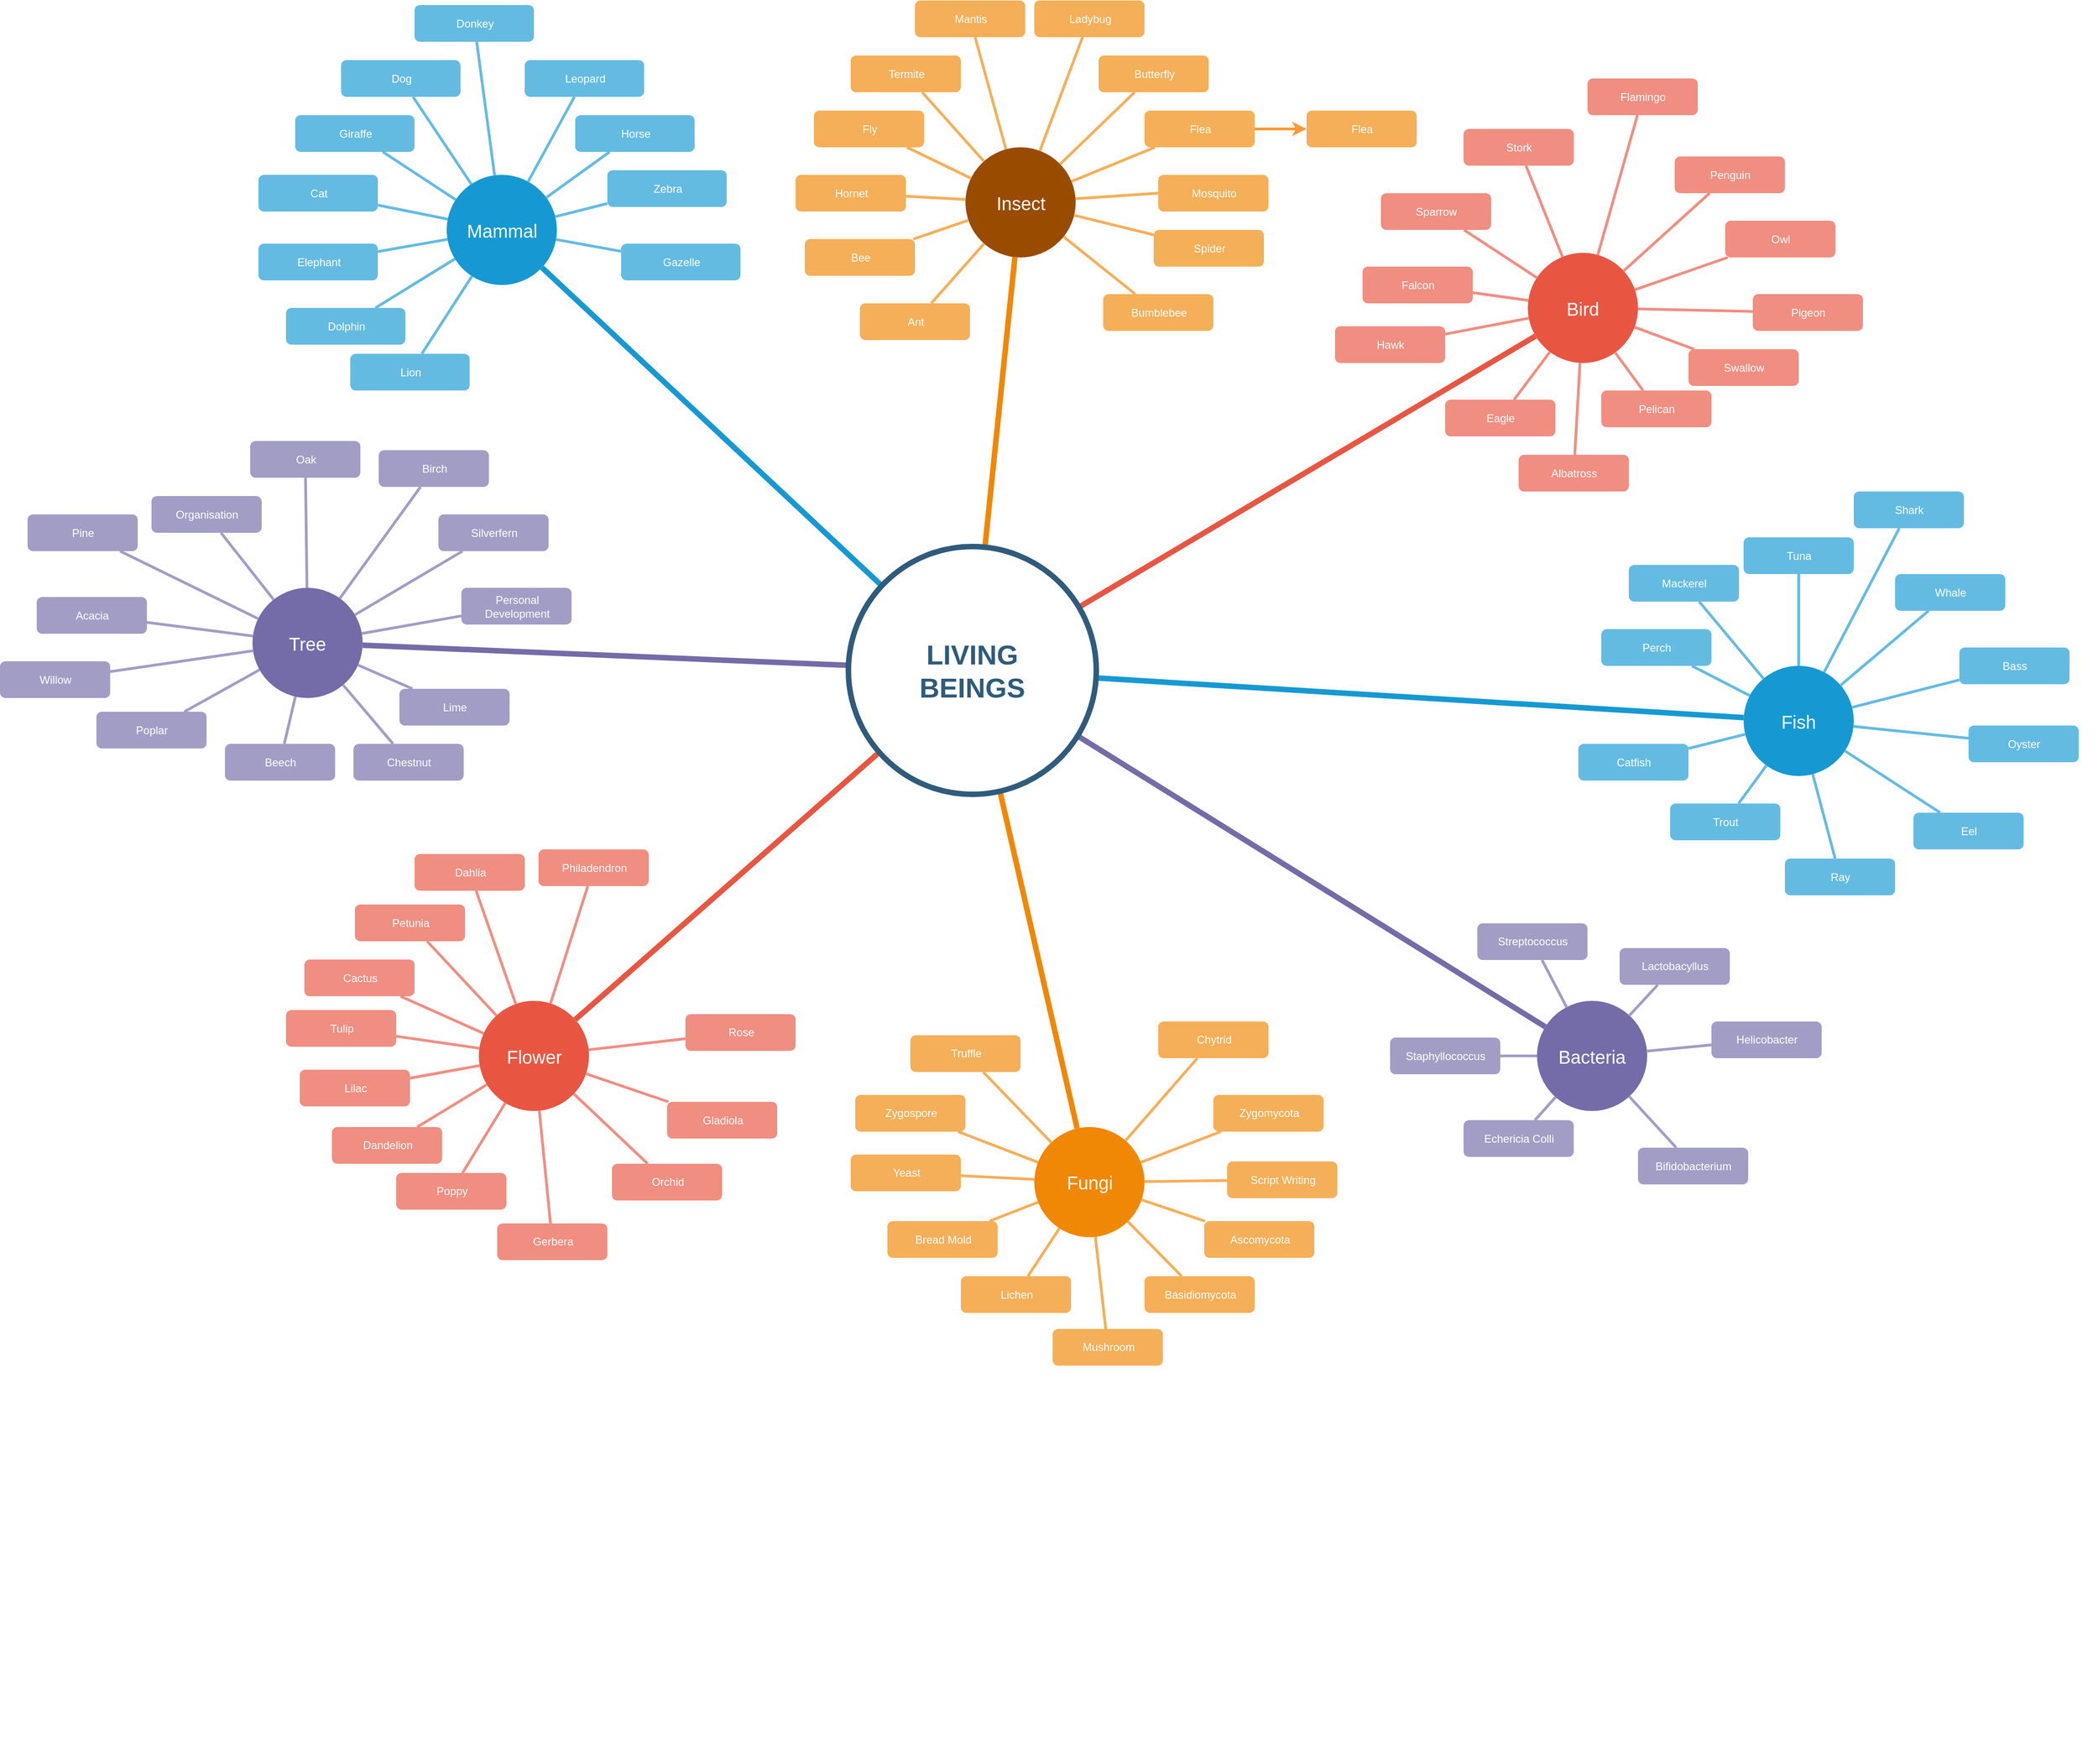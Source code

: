 <mxfile type="github" version="12.4.3" pages="1"><diagram id="6a731a19-8d31-9384-78a2-239565b7b9f0" name="Page-1"><mxGraphModel grid="1" shadow="0" math="0" background="#ffffff" pageHeight="827" pageWidth="1169" pageScale="1" page="1" fold="1" arrows="0" connect="1" tooltips="1" guides="1" gridSize="10" dy="742" dx="1331"><root><mxCell id="0" /><mxCell id="1" parent="0" /><mxCell id="1350" value="Mammal" parent="1" vertex="1" style="ellipse;whiteSpace=wrap;html=1;shadow=0;fontFamily=Helvetica;fontSize=20;fontColor=#FFFFFF;align=center;strokeWidth=3;fillColor=#1699D3;strokeColor=none;"><mxGeometry as="geometry" height="120" width="120" y="271.5" x="523.5" /></mxCell><mxCell id="1351" value="Insect" parent="1" vertex="1" style="ellipse;whiteSpace=wrap;html=1;shadow=0;fontFamily=Helvetica;fontSize=20;align=center;strokeWidth=3;fillColor=#994C00;strokeColor=none;fontColor=#ffffff;noLabel=0;perimeter=ellipsePerimeter;"><mxGeometry as="geometry" height="120" width="120" y="241.5" x="1088.5" /></mxCell><mxCell id="1352" value="Bird" parent="1" vertex="1" style="ellipse;whiteSpace=wrap;html=1;shadow=0;fontFamily=Helvetica;fontSize=20;fontColor=#FFFFFF;align=center;strokeWidth=3;fillColor=#E85642;strokeColor=none;"><mxGeometry as="geometry" height="120" width="120" y="356.5" x="1701" /></mxCell><mxCell id="1353" value="Fish" parent="1" vertex="1" style="ellipse;whiteSpace=wrap;html=1;shadow=0;fontFamily=Helvetica;fontSize=20;fontColor=#FFFFFF;align=center;strokeWidth=3;fillColor=#1699D3;strokeColor=none;"><mxGeometry as="geometry" height="120" width="120" y="806.5" x="1936" /></mxCell><mxCell id="1354" value="Bacteria" parent="1" vertex="1" style="ellipse;whiteSpace=wrap;html=1;shadow=0;fontFamily=Helvetica;fontSize=20;fontColor=#FFFFFF;align=center;strokeWidth=3;fillColor=#736ca8;strokeColor=none;"><mxGeometry as="geometry" height="120" width="120" y="1171.5" x="1711" /></mxCell><mxCell id="1355" value="Fungi" parent="1" vertex="1" style="ellipse;whiteSpace=wrap;html=1;shadow=0;fontFamily=Helvetica;fontSize=20;fontColor=#FFFFFF;align=center;strokeWidth=3;fillColor=#F08705;strokeColor=none;"><mxGeometry as="geometry" height="120" width="120" y="1309" x="1163.5" /></mxCell><mxCell id="1356" value="Flower" parent="1" vertex="1" style="ellipse;whiteSpace=wrap;html=1;shadow=0;fontFamily=Helvetica;fontSize=20;fontColor=#FFFFFF;align=center;strokeWidth=3;fillColor=#E85642;strokeColor=none;"><mxGeometry as="geometry" height="120" width="120" y="1171.5" x="558.5" /></mxCell><mxCell id="1357" value="Ant" parent="1" vertex="1" style="rounded=1;fillColor=#f5af58;strokeColor=none;strokeWidth=3;shadow=0;html=1;fontColor=#FFFFFF;"><mxGeometry as="geometry" height="40" width="120" y="411.5" x="973.5" /></mxCell><mxCell id="1358" value="Dolphin" parent="1" vertex="1" style="rounded=1;fillColor=#64BBE2;strokeColor=none;strokeWidth=3;shadow=0;html=1;fontColor=#FFFFFF;"><mxGeometry as="geometry" height="40" width="130" y="416.5" x="348.5" /></mxCell><mxCell id="1359" parent="1" style="endArrow=none;strokeWidth=6;strokeColor=#1699D3;html=1;" target="1350" source="1515" edge="1"><mxGeometry as="geometry" relative="1" /></mxCell><mxCell id="1360" parent="1" style="endArrow=none;strokeWidth=6;strokeColor=#f08705;html=1;" target="1351" source="1515" edge="1"><mxGeometry as="geometry" relative="1" /></mxCell><mxCell id="1361" parent="1" style="endArrow=none;strokeWidth=6;strokeColor=#E85642;html=1;" target="1352" source="1515" edge="1"><mxGeometry as="geometry" relative="1" /></mxCell><mxCell id="1362" parent="1" style="endArrow=none;strokeWidth=6;strokeColor=#1699D3;html=1;" target="1353" source="1515" edge="1"><mxGeometry as="geometry" relative="1" /></mxCell><mxCell id="1363" parent="1" style="endArrow=none;strokeWidth=6;strokeColor=#736CA8;html=1;" target="1516" source="1515" edge="1"><mxGeometry as="geometry" relative="1" /></mxCell><mxCell id="1364" parent="1" style="endArrow=none;strokeWidth=6;strokeColor=#736ca8;html=1;" target="1354" source="1515" edge="1"><mxGeometry as="geometry" relative="1" /></mxCell><mxCell id="1365" value="" parent="1" style="edgeStyle=none;endArrow=none;strokeWidth=6;strokeColor=#F08705;html=1;" target="1355" source="1515" edge="1"><mxGeometry as="geometry" height="100" width="100" y="226.5" x="181"><mxPoint as="sourcePoint" y="326.5" x="181" /><mxPoint as="targetPoint" y="226.5" x="281" /></mxGeometry></mxCell><mxCell id="1366" value="" parent="1" style="edgeStyle=none;endArrow=none;strokeWidth=6;strokeColor=#E85642;html=1;" target="1356" source="1515" edge="1"><mxGeometry as="geometry" height="100" width="100" y="226.5" x="181"><mxPoint as="sourcePoint" y="326.5" x="181" /><mxPoint as="targetPoint" y="226.5" x="281" /></mxGeometry></mxCell><mxCell id="1367" value="Lion" parent="1" vertex="1" style="rounded=1;fillColor=#64BBE2;strokeColor=none;strokeWidth=3;shadow=0;html=1;fontColor=#FFFFFF;"><mxGeometry as="geometry" height="40" width="130" y="466.5" x="418.5" /></mxCell><mxCell id="1368" value="Elephant" parent="1" vertex="1" style="rounded=1;fillColor=#64BBE2;strokeColor=none;strokeWidth=3;shadow=0;html=1;fontColor=#FFFFFF;"><mxGeometry as="geometry" height="40" width="130" y="346.5" x="318.5" /></mxCell><mxCell id="1369" value="Cat" parent="1" vertex="1" style="rounded=1;fillColor=#64BBE2;strokeColor=none;strokeWidth=3;shadow=0;html=1;fontColor=#FFFFFF;"><mxGeometry as="geometry" height="40" width="130" y="271.5" x="318.5" /></mxCell><mxCell id="1370" value="Giraffe" parent="1" vertex="1" style="rounded=1;fillColor=#64BBE2;strokeColor=none;strokeWidth=3;shadow=0;html=1;fontColor=#FFFFFF;"><mxGeometry as="geometry" height="40" width="130" y="206.5" x="358.5" /></mxCell><mxCell id="1371" value="Dog" parent="1" vertex="1" style="rounded=1;fillColor=#64BBE2;strokeColor=none;strokeWidth=3;shadow=0;html=1;fontColor=#FFFFFF;"><mxGeometry as="geometry" height="40" width="130" y="146.5" x="408.5" /></mxCell><mxCell id="1372" value="Donkey" parent="1" vertex="1" style="rounded=1;fillColor=#64BBE2;strokeColor=none;strokeWidth=3;shadow=0;html=1;fontColor=#FFFFFF;"><mxGeometry as="geometry" height="40" width="130" y="86.5" x="488.5" /></mxCell><mxCell id="1373" value="Leopard" parent="1" vertex="1" style="rounded=1;fillColor=#64BBE2;strokeColor=none;strokeWidth=3;shadow=0;html=1;fontColor=#FFFFFF;"><mxGeometry as="geometry" height="40" width="130" y="146.5" x="608.5" /></mxCell><mxCell id="1374" value="Horse" parent="1" vertex="1" style="rounded=1;fillColor=#64BBE2;strokeColor=none;strokeWidth=3;shadow=0;html=1;fontColor=#FFFFFF;"><mxGeometry as="geometry" height="40" width="130" y="206.5" x="663.5" /></mxCell><mxCell id="1375" value="Zebra" parent="1" vertex="1" style="rounded=1;fillColor=#64BBE2;strokeColor=none;strokeWidth=3;shadow=0;html=1;fontColor=#FFFFFF;"><mxGeometry as="geometry" height="40" width="130" y="266.5" x="698.5" /></mxCell><mxCell id="1376" value="Gazelle" parent="1" vertex="1" style="rounded=1;fillColor=#64BBE2;strokeColor=none;strokeWidth=3;shadow=0;html=1;fontColor=#FFFFFF;"><mxGeometry as="geometry" height="40" width="130" y="346.5" x="713.5" /></mxCell><mxCell id="1377" value="" parent="1" style="edgeStyle=none;endArrow=none;strokeWidth=3;strokeColor=#64BBE2;html=1;" target="1376" source="1350" edge="1"><mxGeometry as="geometry" height="100" width="100" y="56.5" x="-221.5"><mxPoint as="sourcePoint" y="156.5" x="-221.5" /><mxPoint as="targetPoint" y="56.5" x="-121.5" /></mxGeometry></mxCell><mxCell id="1378" value="" parent="1" style="edgeStyle=none;endArrow=none;strokeWidth=3;strokeColor=#64BBE2;html=1;" target="1367" source="1350" edge="1"><mxGeometry as="geometry" height="100" width="100" y="56.5" x="-221.5"><mxPoint as="sourcePoint" y="156.5" x="-221.5" /><mxPoint as="targetPoint" y="56.5" x="-121.5" /></mxGeometry></mxCell><mxCell id="1379" value="" parent="1" style="edgeStyle=none;endArrow=none;strokeWidth=3;strokeColor=#64BBE2;html=1;" target="1358" source="1350" edge="1"><mxGeometry as="geometry" height="100" width="100" y="56.5" x="-221.5"><mxPoint as="sourcePoint" y="156.5" x="-221.5" /><mxPoint as="targetPoint" y="56.5" x="-121.5" /></mxGeometry></mxCell><mxCell id="1380" value="" parent="1" style="edgeStyle=none;endArrow=none;strokeWidth=3;strokeColor=#64BBE2;html=1;" target="1368" source="1350" edge="1"><mxGeometry as="geometry" height="100" width="100" y="56.5" x="-221.5"><mxPoint as="sourcePoint" y="156.5" x="-221.5" /><mxPoint as="targetPoint" y="56.5" x="-121.5" /></mxGeometry></mxCell><mxCell id="1381" value="" parent="1" style="edgeStyle=none;endArrow=none;strokeWidth=3;strokeColor=#64BBE2;html=1;" target="1369" source="1350" edge="1"><mxGeometry as="geometry" height="100" width="100" y="56.5" x="-221.5"><mxPoint as="sourcePoint" y="156.5" x="-221.5" /><mxPoint as="targetPoint" y="56.5" x="-121.5" /></mxGeometry></mxCell><mxCell id="1382" value="" parent="1" style="edgeStyle=none;endArrow=none;strokeWidth=3;strokeColor=#64BBE2;html=1;" target="1370" source="1350" edge="1"><mxGeometry as="geometry" height="100" width="100" y="56.5" x="-221.5"><mxPoint as="sourcePoint" y="156.5" x="-221.5" /><mxPoint as="targetPoint" y="56.5" x="-121.5" /></mxGeometry></mxCell><mxCell id="1383" value="" parent="1" style="edgeStyle=none;endArrow=none;strokeWidth=3;strokeColor=#64BBE2;html=1;" target="1371" source="1350" edge="1"><mxGeometry as="geometry" height="100" width="100" y="56.5" x="-221.5"><mxPoint as="sourcePoint" y="156.5" x="-221.5" /><mxPoint as="targetPoint" y="56.5" x="-121.5" /></mxGeometry></mxCell><mxCell id="1384" value="" parent="1" style="edgeStyle=none;endArrow=none;strokeWidth=3;strokeColor=#64BBE2;html=1;" target="1372" source="1350" edge="1"><mxGeometry as="geometry" height="100" width="100" y="56.5" x="-221.5"><mxPoint as="sourcePoint" y="156.5" x="-221.5" /><mxPoint as="targetPoint" y="56.5" x="-121.5" /></mxGeometry></mxCell><mxCell id="1385" value="" parent="1" style="edgeStyle=none;endArrow=none;strokeWidth=3;strokeColor=#64BBE2;html=1;" target="1373" source="1350" edge="1"><mxGeometry as="geometry" height="100" width="100" y="56.5" x="-221.5"><mxPoint as="sourcePoint" y="156.5" x="-221.5" /><mxPoint as="targetPoint" y="56.5" x="-121.5" /></mxGeometry></mxCell><mxCell id="1386" value="" parent="1" style="edgeStyle=none;endArrow=none;strokeWidth=3;strokeColor=#64BBE2;html=1;" target="1374" source="1350" edge="1"><mxGeometry as="geometry" height="100" width="100" y="56.5" x="-221.5"><mxPoint as="sourcePoint" y="156.5" x="-221.5" /><mxPoint as="targetPoint" y="56.5" x="-121.5" /></mxGeometry></mxCell><mxCell id="1387" value="" parent="1" style="edgeStyle=none;endArrow=none;strokeWidth=3;strokeColor=#64BBE2;html=1;" target="1375" source="1350" edge="1"><mxGeometry as="geometry" height="100" width="100" y="56.5" x="-221.5"><mxPoint as="sourcePoint" y="156.5" x="-221.5" /><mxPoint as="targetPoint" y="56.5" x="-121.5" /></mxGeometry></mxCell><mxCell id="1388" value="Bee" parent="1" vertex="1" style="rounded=1;fillColor=#f5af58;strokeColor=none;strokeWidth=3;shadow=0;html=1;fontColor=#FFFFFF;"><mxGeometry as="geometry" height="40" width="120" y="341.5" x="913.5" /></mxCell><mxCell id="1389" value="Hornet" parent="1" vertex="1" style="rounded=1;fillColor=#f5af58;strokeColor=none;strokeWidth=3;shadow=0;html=1;fontColor=#FFFFFF;"><mxGeometry as="geometry" height="40" width="120" y="271.5" x="903.5" /></mxCell><mxCell id="1390" value="Fly" parent="1" vertex="1" style="rounded=1;fillColor=#f5af58;strokeColor=none;strokeWidth=3;shadow=0;html=1;fontColor=#FFFFFF;"><mxGeometry as="geometry" height="40" width="120" y="201.5" x="923.5" /></mxCell><mxCell id="1391" value="Termite" parent="1" vertex="1" style="rounded=1;fillColor=#f5af58;strokeColor=none;strokeWidth=3;shadow=0;html=1;fontColor=#FFFFFF;"><mxGeometry as="geometry" height="40" width="120" y="141.5" x="963.5" /></mxCell><mxCell id="1392" value="Mantis" parent="1" vertex="1" style="rounded=1;fillColor=#f5af58;strokeColor=none;strokeWidth=3;shadow=0;html=1;fontColor=#FFFFFF;"><mxGeometry as="geometry" height="40" width="120" y="81.5" x="1033.5" /></mxCell><mxCell id="1393" value="Ladybug" parent="1" vertex="1" style="rounded=1;fillColor=#f5af58;strokeColor=none;strokeWidth=3;shadow=0;html=1;fontColor=#FFFFFF;"><mxGeometry as="geometry" height="40" width="120" y="81.5" x="1163.5" /></mxCell><mxCell id="1394" value="Butterfly" parent="1" vertex="1" style="rounded=1;fillColor=#f5af58;strokeColor=none;strokeWidth=3;shadow=0;html=1;fontColor=#FFFFFF;"><mxGeometry as="geometry" height="40" width="120" y="141.5" x="1233.5" /></mxCell><mxCell id="pGftMOnnbZncrCRCDKUN-1543" value="" parent="1" style="edgeStyle=orthogonalEdgeStyle;rounded=1;orthogonalLoop=1;jettySize=auto;html=1;strokeColor=#FF9933;strokeWidth=3;" target="pGftMOnnbZncrCRCDKUN-1542" source="1395" edge="1"><mxGeometry as="geometry" relative="1" /></mxCell><mxCell id="1395" value="Flea" parent="1" vertex="1" style="rounded=1;fillColor=#f5af58;strokeColor=none;strokeWidth=3;shadow=0;html=1;fontColor=#FFFFFF;"><mxGeometry as="geometry" height="40" width="120" y="201.5" x="1283.5" /></mxCell><mxCell id="pGftMOnnbZncrCRCDKUN-1542" value="Flea" parent="1" vertex="1" style="rounded=1;fillColor=#f5af58;strokeColor=none;strokeWidth=3;shadow=0;html=1;fontColor=#FFFFFF;"><mxGeometry as="geometry" height="40" width="120" y="201.5" x="1460" /></mxCell><mxCell id="1396" value="Mosquito" parent="1" vertex="1" style="rounded=1;fillColor=#f5af58;strokeColor=none;strokeWidth=3;shadow=0;html=1;fontColor=#FFFFFF;"><mxGeometry as="geometry" height="40" width="120" y="271.5" x="1298.5" /></mxCell><mxCell id="1397" value="Spider" parent="1" vertex="1" style="rounded=1;fillColor=#f5af58;strokeColor=none;strokeWidth=3;shadow=0;html=1;fontColor=#FFFFFF;"><mxGeometry as="geometry" height="40" width="120" y="331.5" x="1293.5" /></mxCell><mxCell id="1398" value="Bumblebee" parent="1" vertex="1" style="rounded=1;fillColor=#f5af58;strokeColor=none;strokeWidth=3;shadow=0;html=1;fontColor=#FFFFFF;"><mxGeometry as="geometry" height="40" width="120" y="401.5" x="1238.5" /></mxCell><mxCell id="1399" value="" parent="1" style="edgeStyle=none;endArrow=none;strokeWidth=3;strokeColor=#F5AF58;html=1;" target="1357" source="1351" edge="1"><mxGeometry as="geometry" height="100" width="100" y="21.5" x="3.5"><mxPoint as="sourcePoint" y="121.5" x="3.5" /><mxPoint as="targetPoint" y="21.5" x="103.5" /></mxGeometry></mxCell><mxCell id="1400" value="" parent="1" style="edgeStyle=none;endArrow=none;strokeWidth=3;strokeColor=#F5AF58;html=1;" target="1388" source="1351" edge="1"><mxGeometry as="geometry" height="100" width="100" y="21.5" x="3.5"><mxPoint as="sourcePoint" y="121.5" x="3.5" /><mxPoint as="targetPoint" y="21.5" x="103.5" /></mxGeometry></mxCell><mxCell id="1401" value="" parent="1" style="edgeStyle=none;endArrow=none;strokeWidth=3;strokeColor=#F5AF58;html=1;" target="1389" source="1351" edge="1"><mxGeometry as="geometry" height="100" width="100" y="21.5" x="3.5"><mxPoint as="sourcePoint" y="121.5" x="3.5" /><mxPoint as="targetPoint" y="21.5" x="103.5" /></mxGeometry></mxCell><mxCell id="1402" value="" parent="1" style="edgeStyle=none;endArrow=none;strokeWidth=3;strokeColor=#F5AF58;html=1;" target="1390" source="1351" edge="1"><mxGeometry as="geometry" height="100" width="100" y="21.5" x="3.5"><mxPoint as="sourcePoint" y="121.5" x="3.5" /><mxPoint as="targetPoint" y="21.5" x="103.5" /></mxGeometry></mxCell><mxCell id="1403" value="" parent="1" style="edgeStyle=none;endArrow=none;strokeWidth=3;strokeColor=#F5AF58;html=1;" target="1391" source="1351" edge="1"><mxGeometry as="geometry" height="100" width="100" y="21.5" x="3.5"><mxPoint as="sourcePoint" y="121.5" x="3.5" /><mxPoint as="targetPoint" y="21.5" x="103.5" /></mxGeometry></mxCell><mxCell id="1404" value="" parent="1" style="edgeStyle=none;endArrow=none;strokeWidth=3;strokeColor=#F5AF58;html=1;" target="1392" source="1351" edge="1"><mxGeometry as="geometry" height="100" width="100" y="21.5" x="3.5"><mxPoint as="sourcePoint" y="121.5" x="3.5" /><mxPoint as="targetPoint" y="21.5" x="103.5" /></mxGeometry></mxCell><mxCell id="1405" value="" parent="1" style="edgeStyle=none;endArrow=none;strokeWidth=3;strokeColor=#F5AF58;html=1;" target="1393" source="1351" edge="1"><mxGeometry as="geometry" height="100" width="100" y="21.5" x="3.5"><mxPoint as="sourcePoint" y="121.5" x="3.5" /><mxPoint as="targetPoint" y="21.5" x="103.5" /></mxGeometry></mxCell><mxCell id="1406" value="" parent="1" style="edgeStyle=none;endArrow=none;strokeWidth=3;strokeColor=#F5AF58;html=1;" target="1394" source="1351" edge="1"><mxGeometry as="geometry" height="100" width="100" y="21.5" x="3.5"><mxPoint as="sourcePoint" y="121.5" x="3.5" /><mxPoint as="targetPoint" y="21.5" x="103.5" /></mxGeometry></mxCell><mxCell id="1407" value="" parent="1" style="edgeStyle=none;endArrow=none;strokeWidth=3;strokeColor=#F5AF58;html=1;" target="1395" source="1351" edge="1"><mxGeometry as="geometry" height="100" width="100" y="21.5" x="3.5"><mxPoint as="sourcePoint" y="121.5" x="3.5" /><mxPoint as="targetPoint" y="21.5" x="103.5" /></mxGeometry></mxCell><mxCell id="1408" value="" parent="1" style="edgeStyle=none;endArrow=none;strokeWidth=3;strokeColor=#F5AF58;html=1;entryX=0;entryY=0.5;entryDx=0;entryDy=0;" target="1396" source="1351" edge="1"><mxGeometry as="geometry" height="100" width="100" y="21.5" x="3.5"><mxPoint as="sourcePoint" y="121.5" x="3.5" /><mxPoint as="targetPoint" y="500" x="1220" /></mxGeometry></mxCell><mxCell id="1409" value="" parent="1" style="edgeStyle=none;endArrow=none;strokeWidth=3;strokeColor=#F5AF58;html=1;" target="1397" source="1351" edge="1"><mxGeometry as="geometry" height="100" width="100" y="21.5" x="3.5"><mxPoint as="sourcePoint" y="121.5" x="3.5" /><mxPoint as="targetPoint" y="21.5" x="103.5" /></mxGeometry></mxCell><mxCell id="1410" value="" parent="1" style="edgeStyle=none;endArrow=none;strokeWidth=3;strokeColor=#F5AF58;html=1;" target="1398" source="1351" edge="1"><mxGeometry as="geometry" height="100" width="100" y="21.5" x="3.5"><mxPoint as="sourcePoint" y="121.5" x="3.5" /><mxPoint as="targetPoint" y="21.5" x="103.5" /></mxGeometry></mxCell><mxCell id="1411" value="Eagle" parent="1" vertex="1" style="rounded=1;fillColor=#f08e81;strokeColor=none;strokeWidth=3;shadow=0;html=1;fontColor=#FFFFFF;"><mxGeometry as="geometry" height="40" width="120" y="516.5" x="1611" /></mxCell><mxCell id="1412" value="Pigeon" parent="1" vertex="1" style="rounded=1;fillColor=#f08e81;strokeColor=none;strokeWidth=3;shadow=0;html=1;fontColor=#FFFFFF;"><mxGeometry as="geometry" height="40" width="120" y="401.5" x="1946" /></mxCell><mxCell id="1413" value="Hawk" parent="1" vertex="1" style="rounded=1;fillColor=#f08e81;strokeColor=none;strokeWidth=3;shadow=0;html=1;fontColor=#FFFFFF;"><mxGeometry as="geometry" height="40" width="120" y="436.5" x="1491" /></mxCell><mxCell id="1414" value="Falcon" parent="1" vertex="1" style="rounded=1;fillColor=#f08e81;strokeColor=none;strokeWidth=3;shadow=0;html=1;fontColor=#FFFFFF;"><mxGeometry as="geometry" height="40" width="120" y="371.5" x="1521" /></mxCell><mxCell id="1415" value="Sparrow" parent="1" vertex="1" style="rounded=1;fillColor=#f08e81;strokeColor=none;strokeWidth=3;shadow=0;html=1;fontColor=#FFFFFF;"><mxGeometry as="geometry" height="40" width="120" y="291.5" x="1541" /></mxCell><mxCell id="1416" value="Stork" parent="1" vertex="1" style="rounded=1;fillColor=#f08e81;strokeColor=none;strokeWidth=3;shadow=0;html=1;fontColor=#FFFFFF;"><mxGeometry as="geometry" height="40" width="120" y="221.5" x="1631" /></mxCell><mxCell id="1417" value="Flamingo" parent="1" vertex="1" style="rounded=1;fillColor=#f08e81;strokeColor=none;strokeWidth=3;shadow=0;html=1;fontColor=#FFFFFF;"><mxGeometry as="geometry" height="40" width="120" y="166.5" x="1766" /></mxCell><mxCell id="1418" value="Penguin" parent="1" vertex="1" style="rounded=1;fillColor=#f08e81;strokeColor=none;strokeWidth=3;shadow=0;html=1;fontColor=#FFFFFF;"><mxGeometry as="geometry" height="40" width="120" y="251.5" x="1861" /></mxCell><mxCell id="1419" value="Owl" parent="1" vertex="1" style="rounded=1;fillColor=#f08e81;strokeColor=none;strokeWidth=3;shadow=0;html=1;fontColor=#FFFFFF;"><mxGeometry as="geometry" height="40" width="120" y="321.5" x="1916" /></mxCell><mxCell id="1420" value="Albatross" parent="1" vertex="1" style="rounded=1;fillColor=#f08e81;strokeColor=none;strokeWidth=3;shadow=0;html=1;fontColor=#FFFFFF;"><mxGeometry as="geometry" height="40" width="120" y="576.5" x="1691" /></mxCell><mxCell id="1421" value="Pelican" parent="1" vertex="1" style="rounded=1;fillColor=#f08e81;strokeColor=none;strokeWidth=3;shadow=0;html=1;fontColor=#FFFFFF;"><mxGeometry as="geometry" height="40" width="120" y="506.5" x="1781" /></mxCell><mxCell id="1422" value="Swallow" parent="1" vertex="1" style="rounded=1;fillColor=#f08e81;strokeColor=none;strokeWidth=3;shadow=0;html=1;fontColor=#FFFFFF;"><mxGeometry as="geometry" height="40" width="120" y="461.5" x="1876" /></mxCell><mxCell id="1423" value="" parent="1" style="edgeStyle=none;endArrow=none;strokeWidth=3;strokeColor=#F08E81;html=1;" target="1411" source="1352" edge="1"><mxGeometry as="geometry" height="100" width="100" y="106.5" x="31"><mxPoint as="sourcePoint" y="206.5" x="31" /><mxPoint as="targetPoint" y="106.5" x="131" /></mxGeometry></mxCell><mxCell id="1424" value="" parent="1" style="edgeStyle=none;endArrow=none;strokeWidth=3;strokeColor=#F08E81;html=1;" target="1413" source="1352" edge="1"><mxGeometry as="geometry" height="100" width="100" y="106.5" x="31"><mxPoint as="sourcePoint" y="206.5" x="31" /><mxPoint as="targetPoint" y="106.5" x="131" /></mxGeometry></mxCell><mxCell id="1425" value="" parent="1" style="edgeStyle=none;endArrow=none;strokeWidth=3;strokeColor=#F08E81;html=1;" target="1414" source="1352" edge="1"><mxGeometry as="geometry" height="100" width="100" y="106.5" x="31"><mxPoint as="sourcePoint" y="206.5" x="31" /><mxPoint as="targetPoint" y="106.5" x="131" /></mxGeometry></mxCell><mxCell id="1426" value="" parent="1" style="edgeStyle=none;endArrow=none;strokeWidth=3;strokeColor=#F08E81;html=1;" target="1415" source="1352" edge="1"><mxGeometry as="geometry" height="100" width="100" y="106.5" x="31"><mxPoint as="sourcePoint" y="206.5" x="31" /><mxPoint as="targetPoint" y="106.5" x="131" /></mxGeometry></mxCell><mxCell id="1427" value="" parent="1" style="edgeStyle=none;endArrow=none;strokeWidth=3;strokeColor=#F08E81;html=1;" target="1416" source="1352" edge="1"><mxGeometry as="geometry" height="100" width="100" y="106.5" x="31"><mxPoint as="sourcePoint" y="206.5" x="31" /><mxPoint as="targetPoint" y="106.5" x="131" /></mxGeometry></mxCell><mxCell id="1428" value="" parent="1" style="edgeStyle=none;endArrow=none;strokeWidth=3;strokeColor=#F08E81;html=1;" target="1417" source="1352" edge="1"><mxGeometry as="geometry" height="100" width="100" y="106.5" x="31"><mxPoint as="sourcePoint" y="206.5" x="31" /><mxPoint as="targetPoint" y="106.5" x="131" /></mxGeometry></mxCell><mxCell id="1429" value="" parent="1" style="edgeStyle=none;endArrow=none;strokeWidth=3;strokeColor=#F08E81;html=1;" target="1418" source="1352" edge="1"><mxGeometry as="geometry" height="100" width="100" y="106.5" x="31"><mxPoint as="sourcePoint" y="206.5" x="31" /><mxPoint as="targetPoint" y="106.5" x="131" /></mxGeometry></mxCell><mxCell id="1430" value="" parent="1" style="edgeStyle=none;endArrow=none;strokeWidth=3;strokeColor=#F08E81;html=1;" target="1419" source="1352" edge="1"><mxGeometry as="geometry" height="100" width="100" y="106.5" x="31"><mxPoint as="sourcePoint" y="206.5" x="31" /><mxPoint as="targetPoint" y="106.5" x="131" /></mxGeometry></mxCell><mxCell id="1431" value="" parent="1" style="edgeStyle=none;endArrow=none;strokeWidth=3;strokeColor=#F08E81;html=1;" target="1412" source="1352" edge="1"><mxGeometry as="geometry" height="100" width="100" y="106.5" x="31"><mxPoint as="sourcePoint" y="206.5" x="31" /><mxPoint as="targetPoint" y="106.5" x="131" /></mxGeometry></mxCell><mxCell id="1432" value="" parent="1" style="edgeStyle=none;endArrow=none;strokeWidth=3;strokeColor=#F08E81;html=1;" target="1422" source="1352" edge="1"><mxGeometry as="geometry" height="100" width="100" y="106.5" x="31"><mxPoint as="sourcePoint" y="206.5" x="31" /><mxPoint as="targetPoint" y="106.5" x="131" /></mxGeometry></mxCell><mxCell id="1433" value="" parent="1" style="edgeStyle=none;endArrow=none;strokeWidth=3;strokeColor=#F08E81;html=1;" target="1421" source="1352" edge="1"><mxGeometry as="geometry" height="100" width="100" y="106.5" x="31"><mxPoint as="sourcePoint" y="206.5" x="31" /><mxPoint as="targetPoint" y="106.5" x="131" /></mxGeometry></mxCell><mxCell id="1434" value="" parent="1" style="edgeStyle=none;endArrow=none;strokeWidth=3;strokeColor=#F08E81;html=1;" target="1420" source="1352" edge="1"><mxGeometry as="geometry" height="100" width="100" y="106.5" x="31"><mxPoint as="sourcePoint" y="206.5" x="31" /><mxPoint as="targetPoint" y="106.5" x="131" /></mxGeometry></mxCell><mxCell id="1435" value="Perch" parent="1" vertex="1" style="rounded=1;fillColor=#64BBE2;strokeColor=none;strokeWidth=3;shadow=0;html=1;fontColor=#FFFFFF;"><mxGeometry as="geometry" height="40" width="120" y="766.5" x="1781" /></mxCell><mxCell id="1436" value="Mackerel" parent="1" vertex="1" style="rounded=1;fillColor=#64BBE2;strokeColor=none;strokeWidth=3;shadow=0;html=1;fontColor=#FFFFFF;"><mxGeometry as="geometry" height="40" width="120" y="696.5" x="1811" /></mxCell><mxCell id="1437" value="Tuna" parent="1" vertex="1" style="rounded=1;fillColor=#64BBE2;strokeColor=none;strokeWidth=3;shadow=0;html=1;fontColor=#FFFFFF;"><mxGeometry as="geometry" height="40" width="120" y="666.5" x="1936" /></mxCell><mxCell id="1438" value="Shark" parent="1" vertex="1" style="rounded=1;fillColor=#64BBE2;strokeColor=none;strokeWidth=3;shadow=0;html=1;fontColor=#FFFFFF;"><mxGeometry as="geometry" height="40" width="120" y="616.5" x="2056" /></mxCell><mxCell id="1439" value="Whale" parent="1" vertex="1" style="rounded=1;fillColor=#64BBE2;strokeColor=none;strokeWidth=3;shadow=0;html=1;fontColor=#FFFFFF;"><mxGeometry as="geometry" height="40" width="120" y="706.5" x="2101" /></mxCell><mxCell id="1440" value="Bass" parent="1" vertex="1" style="rounded=1;fillColor=#64BBE2;strokeColor=none;strokeWidth=3;shadow=0;html=1;fontColor=#FFFFFF;"><mxGeometry as="geometry" height="40" width="120" y="786.5" x="2171" /></mxCell><mxCell id="1441" value="Eel" parent="1" vertex="1" style="rounded=1;fillColor=#64BBE2;strokeColor=none;strokeWidth=3;shadow=0;html=1;fontColor=#FFFFFF;"><mxGeometry as="geometry" height="40" width="120" y="966.5" x="2121" /></mxCell><mxCell id="1442" value="Oyster" parent="1" vertex="1" style="rounded=1;fillColor=#64BBE2;strokeColor=none;strokeWidth=3;shadow=0;html=1;fontColor=#FFFFFF;"><mxGeometry as="geometry" height="40" width="120" y="871.5" x="2181" /></mxCell><mxCell id="1443" value="Ray" parent="1" vertex="1" style="rounded=1;fillColor=#64BBE2;strokeColor=none;strokeWidth=3;shadow=0;html=1;fontColor=#FFFFFF;"><mxGeometry as="geometry" height="40" width="120" y="1016.5" x="1981" /></mxCell><mxCell id="1444" value="Trout" parent="1" vertex="1" style="rounded=1;fillColor=#64BBE2;strokeColor=none;strokeWidth=3;shadow=0;html=1;fontColor=#FFFFFF;"><mxGeometry as="geometry" height="40" width="120" y="956.5" x="1856" /></mxCell><mxCell id="1445" value="Catfish" parent="1" vertex="1" style="rounded=1;fillColor=#64BBE2;strokeColor=none;strokeWidth=3;shadow=0;html=1;fontColor=#FFFFFF;"><mxGeometry as="geometry" height="40" width="120" y="891.5" x="1756" /></mxCell><mxCell id="1446" value="" parent="1" style="edgeStyle=none;endArrow=none;strokeWidth=3;strokeColor=#64BBE2;html=1;" target="1435" source="1353" edge="1"><mxGeometry as="geometry" height="100" width="100" y="196.5" x="-24"><mxPoint as="sourcePoint" y="296.5" x="-24" /><mxPoint as="targetPoint" y="196.5" x="76" /></mxGeometry></mxCell><mxCell id="1447" value="" parent="1" style="edgeStyle=none;endArrow=none;strokeWidth=3;strokeColor=#64BBE2;html=1;" target="1436" source="1353" edge="1"><mxGeometry as="geometry" height="100" width="100" y="196.5" x="-24"><mxPoint as="sourcePoint" y="296.5" x="-24" /><mxPoint as="targetPoint" y="196.5" x="76" /></mxGeometry></mxCell><mxCell id="1448" value="" parent="1" style="edgeStyle=none;endArrow=none;strokeWidth=3;strokeColor=#64BBE2;html=1;" target="1437" source="1353" edge="1"><mxGeometry as="geometry" height="100" width="100" y="196.5" x="-24"><mxPoint as="sourcePoint" y="296.5" x="-24" /><mxPoint as="targetPoint" y="196.5" x="76" /></mxGeometry></mxCell><mxCell id="1449" value="" parent="1" style="edgeStyle=none;endArrow=none;strokeWidth=3;strokeColor=#64BBE2;html=1;" target="1438" source="1353" edge="1"><mxGeometry as="geometry" height="100" width="100" y="196.5" x="-24"><mxPoint as="sourcePoint" y="296.5" x="-24" /><mxPoint as="targetPoint" y="196.5" x="76" /></mxGeometry></mxCell><mxCell id="1450" value="" parent="1" style="edgeStyle=none;endArrow=none;strokeWidth=3;strokeColor=#64BBE2;html=1;" target="1439" source="1353" edge="1"><mxGeometry as="geometry" height="100" width="100" y="196.5" x="-24"><mxPoint as="sourcePoint" y="296.5" x="-24" /><mxPoint as="targetPoint" y="196.5" x="76" /></mxGeometry></mxCell><mxCell id="1451" value="" parent="1" style="edgeStyle=none;endArrow=none;strokeWidth=3;strokeColor=#64BBE2;html=1;" target="1440" source="1353" edge="1"><mxGeometry as="geometry" height="100" width="100" y="196.5" x="-24"><mxPoint as="sourcePoint" y="296.5" x="-24" /><mxPoint as="targetPoint" y="196.5" x="76" /></mxGeometry></mxCell><mxCell id="1452" value="" parent="1" style="edgeStyle=none;endArrow=none;strokeWidth=3;strokeColor=#64BBE2;html=1;" target="1442" source="1353" edge="1"><mxGeometry as="geometry" height="100" width="100" y="196.5" x="-24"><mxPoint as="sourcePoint" y="296.5" x="-24" /><mxPoint as="targetPoint" y="196.5" x="76" /></mxGeometry></mxCell><mxCell id="1453" value="" parent="1" style="edgeStyle=none;endArrow=none;strokeWidth=3;strokeColor=#64BBE2;html=1;" target="1441" source="1353" edge="1"><mxGeometry as="geometry" height="100" width="100" y="196.5" x="-24"><mxPoint as="sourcePoint" y="296.5" x="-24" /><mxPoint as="targetPoint" y="196.5" x="76" /></mxGeometry></mxCell><mxCell id="1454" value="" parent="1" style="edgeStyle=none;endArrow=none;strokeWidth=3;strokeColor=#64BBE2;html=1;" target="1443" source="1353" edge="1"><mxGeometry as="geometry" height="100" width="100" y="196.5" x="-24"><mxPoint as="sourcePoint" y="296.5" x="-24" /><mxPoint as="targetPoint" y="196.5" x="76" /></mxGeometry></mxCell><mxCell id="1455" value="" parent="1" style="edgeStyle=none;endArrow=none;strokeWidth=3;strokeColor=#64BBE2;html=1;" target="1444" source="1353" edge="1"><mxGeometry as="geometry" height="100" width="100" y="196.5" x="-24"><mxPoint as="sourcePoint" y="296.5" x="-24" /><mxPoint as="targetPoint" y="196.5" x="76" /></mxGeometry></mxCell><mxCell id="1456" value="" parent="1" style="edgeStyle=none;endArrow=none;strokeWidth=3;strokeColor=#64BBE2;html=1;" target="1445" source="1353" edge="1"><mxGeometry as="geometry" height="100" width="100" y="196.5" x="-24"><mxPoint as="sourcePoint" y="296.5" x="-24" /><mxPoint as="targetPoint" y="196.5" x="76" /></mxGeometry></mxCell><mxCell id="1457" value="Streptococcus" parent="1" vertex="1" style="rounded=1;fillColor=#a29dc5;strokeColor=none;strokeWidth=3;shadow=0;html=1;fontColor=#FFFFFF;"><mxGeometry as="geometry" height="40" width="120" y="1087" x="1646" /></mxCell><mxCell id="1458" value="Echericia Colli" parent="1" vertex="1" style="rounded=1;fillColor=#a29dc5;strokeColor=none;strokeWidth=3;shadow=0;html=1;fontColor=#FFFFFF;"><mxGeometry as="geometry" height="40" width="120" y="1301.5" x="1631" /></mxCell><mxCell id="1459" value="Lactobacyllus" parent="1" vertex="1" style="rounded=1;fillColor=#a29dc5;strokeColor=none;strokeWidth=3;shadow=0;html=1;fontColor=#FFFFFF;"><mxGeometry as="geometry" height="40" width="120" y="1114" x="1801" /></mxCell><mxCell id="1460" value="Helicobacter" parent="1" vertex="1" style="rounded=1;fillColor=#a29dc5;strokeColor=none;strokeWidth=3;shadow=0;html=1;fontColor=#FFFFFF;"><mxGeometry as="geometry" height="40" width="120" y="1194" x="1901" /></mxCell><mxCell id="1461" value="Bifidobacterium" parent="1" vertex="1" style="rounded=1;fillColor=#a29dc5;strokeColor=none;strokeWidth=3;shadow=0;html=1;fontColor=#FFFFFF;"><mxGeometry as="geometry" height="40" width="120" y="1331.5" x="1821" /></mxCell><mxCell id="1462" value="Staphyllococcus" parent="1" vertex="1" style="rounded=1;fillColor=#a29dc5;strokeColor=none;strokeWidth=3;shadow=0;html=1;fontColor=#FFFFFF;"><mxGeometry as="geometry" height="40" width="120" y="1211.5" x="1551" /></mxCell><mxCell id="1463" value="" parent="1" style="edgeStyle=none;endArrow=none;strokeWidth=3;strokeColor=#A29DC5;html=1;" target="1460" source="1354" edge="1"><mxGeometry as="geometry" height="100" width="100" y="-103.5" x="251"><mxPoint as="sourcePoint" y="-3.5" x="251" /><mxPoint as="targetPoint" y="-103.5" x="351" /></mxGeometry></mxCell><mxCell id="1464" value="" parent="1" style="edgeStyle=none;endArrow=none;strokeWidth=3;strokeColor=#A29DC5;html=1;" target="1461" source="1354" edge="1"><mxGeometry as="geometry" height="100" width="100" y="-103.5" x="251"><mxPoint as="sourcePoint" y="-3.5" x="251" /><mxPoint as="targetPoint" y="-103.5" x="351" /></mxGeometry></mxCell><mxCell id="1465" value="" parent="1" style="edgeStyle=none;endArrow=none;strokeWidth=3;strokeColor=#A29DC5;html=1;" target="1458" source="1354" edge="1"><mxGeometry as="geometry" height="100" width="100" y="-103.5" x="251"><mxPoint as="sourcePoint" y="-3.5" x="251" /><mxPoint as="targetPoint" y="-103.5" x="351" /></mxGeometry></mxCell><mxCell id="1466" value="" parent="1" style="edgeStyle=none;endArrow=none;strokeWidth=3;strokeColor=#A29DC5;html=1;" target="1462" source="1354" edge="1"><mxGeometry as="geometry" height="100" width="100" y="-103.5" x="251"><mxPoint as="sourcePoint" y="-3.5" x="251" /><mxPoint as="targetPoint" y="-103.5" x="351" /></mxGeometry></mxCell><mxCell id="1467" value="" parent="1" style="edgeStyle=none;endArrow=none;strokeWidth=3;strokeColor=#A29DC5;html=1;" target="1457" source="1354" edge="1"><mxGeometry as="geometry" height="100" width="100" y="-103.5" x="251"><mxPoint as="sourcePoint" y="-3.5" x="251" /><mxPoint as="targetPoint" y="-103.5" x="351" /></mxGeometry></mxCell><mxCell id="1468" value="Zygomycota" parent="1" vertex="1" style="rounded=1;fillColor=#f5af58;strokeColor=none;strokeWidth=3;shadow=0;html=1;fontColor=#FFFFFF;"><mxGeometry as="geometry" height="40" width="120" y="1274" x="1358.5" /></mxCell><mxCell id="1469" value="Script Writing" parent="1" vertex="1" style="rounded=1;fillColor=#f5af58;strokeColor=none;strokeWidth=3;shadow=0;html=1;fontColor=#FFFFFF;"><mxGeometry as="geometry" height="40" width="120" y="1346.5" x="1373.5" /></mxCell><mxCell id="1470" value="Ascomycota" parent="1" vertex="1" style="rounded=1;fillColor=#f5af58;strokeColor=none;strokeWidth=3;shadow=0;html=1;fontColor=#FFFFFF;"><mxGeometry as="geometry" height="40" width="120" y="1411.5" x="1348.5" /></mxCell><mxCell id="1471" value="Basidiomycota" parent="1" vertex="1" style="rounded=1;fillColor=#f5af58;strokeColor=none;strokeWidth=3;shadow=0;html=1;fontColor=#FFFFFF;"><mxGeometry as="geometry" height="40" width="120" y="1471.5" x="1283.5" /></mxCell><mxCell id="1472" value="Mushroom" parent="1" vertex="1" style="rounded=1;fillColor=#f5af58;strokeColor=none;strokeWidth=3;shadow=0;html=1;fontColor=#FFFFFF;"><mxGeometry as="geometry" height="40" width="120" y="1529" x="1183.5" /></mxCell><mxCell id="1473" value="Lichen" parent="1" vertex="1" style="rounded=1;fillColor=#f5af58;strokeColor=none;strokeWidth=3;shadow=0;html=1;fontColor=#FFFFFF;"><mxGeometry as="geometry" height="40" width="120" y="1471.5" x="1083.5" /></mxCell><mxCell id="1474" value="Bread Mold" parent="1" vertex="1" style="rounded=1;fillColor=#f5af58;strokeColor=none;strokeWidth=3;shadow=0;html=1;fontColor=#FFFFFF;"><mxGeometry as="geometry" height="40" width="120" y="1411.5" x="1003.5" /></mxCell><mxCell id="1475" value="Yeast" parent="1" vertex="1" style="rounded=1;fillColor=#f5af58;strokeColor=none;strokeWidth=3;shadow=0;html=1;fontColor=#FFFFFF;"><mxGeometry as="geometry" height="40" width="120" y="1339" x="963.5" /></mxCell><mxCell id="1476" value="Zygospore" parent="1" vertex="1" style="rounded=1;fillColor=#f5af58;strokeColor=none;strokeWidth=3;shadow=0;html=1;fontColor=#FFFFFF;"><mxGeometry as="geometry" height="40" width="120" y="1274" x="968.5" /></mxCell><mxCell id="1477" value="Truffle" parent="1" vertex="1" style="rounded=1;fillColor=#f5af58;strokeColor=none;strokeWidth=3;shadow=0;html=1;fontColor=#FFFFFF;"><mxGeometry as="geometry" height="40" width="120" y="1209" x="1028.5" /></mxCell><mxCell id="1478" value="Chytrid" parent="1" vertex="1" style="rounded=1;fillColor=#f5af58;strokeColor=none;strokeWidth=3;shadow=0;html=1;fontColor=#FFFFFF;"><mxGeometry as="geometry" height="40" width="120" y="1194" x="1298.5" /></mxCell><mxCell id="1479" value="" parent="1" style="edgeStyle=none;endArrow=none;strokeWidth=3;strokeColor=#F5AF58;html=1;" target="1478" source="1355" edge="1"><mxGeometry as="geometry" height="100" width="100" y="39" x="243.5"><mxPoint as="sourcePoint" y="139" x="243.5" /><mxPoint as="targetPoint" y="39" x="343.5" /></mxGeometry></mxCell><mxCell id="1480" value="" parent="1" style="edgeStyle=none;endArrow=none;strokeWidth=3;strokeColor=#F5AF58;html=1;" target="1468" source="1355" edge="1"><mxGeometry as="geometry" height="100" width="100" y="39" x="243.5"><mxPoint as="sourcePoint" y="139" x="243.5" /><mxPoint as="targetPoint" y="39" x="343.5" /></mxGeometry></mxCell><mxCell id="1481" value="" parent="1" style="edgeStyle=none;endArrow=none;strokeWidth=3;strokeColor=#F5AF58;html=1;" target="1469" source="1355" edge="1"><mxGeometry as="geometry" height="100" width="100" y="39" x="243.5"><mxPoint as="sourcePoint" y="139" x="243.5" /><mxPoint as="targetPoint" y="39" x="343.5" /></mxGeometry></mxCell><mxCell id="1482" value="" parent="1" style="edgeStyle=none;endArrow=none;strokeWidth=3;strokeColor=#F5AF58;html=1;" target="1470" source="1355" edge="1"><mxGeometry as="geometry" height="100" width="100" y="39" x="243.5"><mxPoint as="sourcePoint" y="139" x="243.5" /><mxPoint as="targetPoint" y="39" x="343.5" /></mxGeometry></mxCell><mxCell id="1483" value="" parent="1" style="edgeStyle=none;endArrow=none;strokeWidth=3;strokeColor=#F5AF58;html=1;" target="1471" source="1355" edge="1"><mxGeometry as="geometry" height="100" width="100" y="39" x="243.5"><mxPoint as="sourcePoint" y="139" x="243.5" /><mxPoint as="targetPoint" y="39" x="343.5" /></mxGeometry></mxCell><mxCell id="1484" value="" parent="1" style="edgeStyle=none;endArrow=none;strokeWidth=3;strokeColor=#F5AF58;html=1;" target="1472" source="1355" edge="1"><mxGeometry as="geometry" height="100" width="100" y="39" x="243.5"><mxPoint as="sourcePoint" y="139" x="243.5" /><mxPoint as="targetPoint" y="39" x="343.5" /></mxGeometry></mxCell><mxCell id="1485" value="" parent="1" style="edgeStyle=none;endArrow=none;strokeWidth=3;strokeColor=#F5AF58;html=1;" target="1473" source="1355" edge="1"><mxGeometry as="geometry" height="100" width="100" y="39" x="243.5"><mxPoint as="sourcePoint" y="139" x="243.5" /><mxPoint as="targetPoint" y="39" x="343.5" /></mxGeometry></mxCell><mxCell id="1486" value="" parent="1" style="edgeStyle=none;endArrow=none;strokeWidth=3;strokeColor=#F5AF58;html=1;" target="1474" source="1355" edge="1"><mxGeometry as="geometry" height="100" width="100" y="39" x="243.5"><mxPoint as="sourcePoint" y="139" x="243.5" /><mxPoint as="targetPoint" y="39" x="343.5" /></mxGeometry></mxCell><mxCell id="1487" value="" parent="1" style="edgeStyle=none;endArrow=none;strokeWidth=3;strokeColor=#F5AF58;html=1;" target="1475" source="1355" edge="1"><mxGeometry as="geometry" height="100" width="100" y="39" x="243.5"><mxPoint as="sourcePoint" y="139" x="243.5" /><mxPoint as="targetPoint" y="39" x="343.5" /></mxGeometry></mxCell><mxCell id="1488" value="" parent="1" style="edgeStyle=none;endArrow=none;strokeWidth=3;strokeColor=#F5AF58;html=1;" target="1476" source="1355" edge="1"><mxGeometry as="geometry" height="100" width="100" y="39" x="243.5"><mxPoint as="sourcePoint" y="139" x="243.5" /><mxPoint as="targetPoint" y="39" x="343.5" /></mxGeometry></mxCell><mxCell id="1489" value="" parent="1" style="edgeStyle=none;endArrow=none;strokeWidth=3;strokeColor=#F5AF58;html=1;" target="1477" source="1355" edge="1"><mxGeometry as="geometry" height="100" width="100" y="39" x="243.5"><mxPoint as="sourcePoint" y="139" x="243.5" /><mxPoint as="targetPoint" y="39" x="343.5" /></mxGeometry></mxCell><mxCell id="1490" value="Philadendron" parent="1" vertex="1" style="rounded=1;fillColor=#f08e81;strokeColor=none;strokeWidth=3;shadow=0;html=1;fontColor=#FFFFFF;"><mxGeometry as="geometry" height="40" width="120" y="1006.5" x="623.5" /></mxCell><mxCell id="1491" value="Dahlia" parent="1" vertex="1" style="rounded=1;fillColor=#f08e81;strokeColor=none;strokeWidth=3;shadow=0;html=1;fontColor=#FFFFFF;"><mxGeometry as="geometry" height="40" width="120" y="1011.5" x="488.5" /></mxCell><mxCell id="1492" value="Petunia" parent="1" vertex="1" style="rounded=1;fillColor=#f08e81;strokeColor=none;strokeWidth=3;shadow=0;html=1;fontColor=#FFFFFF;"><mxGeometry as="geometry" height="40" width="120" y="1066.5" x="423.5" /></mxCell><mxCell id="1493" value="Cactus" parent="1" vertex="1" style="rounded=1;fillColor=#f08e81;strokeColor=none;strokeWidth=3;shadow=0;html=1;fontColor=#FFFFFF;"><mxGeometry as="geometry" height="40" width="120" y="1126.5" x="368.5" /></mxCell><mxCell id="1494" value="Tulip" parent="1" vertex="1" style="rounded=1;fillColor=#f08e81;strokeColor=none;strokeWidth=3;shadow=0;html=1;fontColor=#FFFFFF;"><mxGeometry as="geometry" height="40" width="120" y="1181.5" x="348.5" /></mxCell><mxCell id="1495" value="Lilac" parent="1" vertex="1" style="rounded=1;fillColor=#f08e81;strokeColor=none;strokeWidth=3;shadow=0;html=1;fontColor=#FFFFFF;"><mxGeometry as="geometry" height="40" width="120" y="1246.5" x="363.5" /></mxCell><mxCell id="1496" value="Dandelion" parent="1" vertex="1" style="rounded=1;fillColor=#f08e81;strokeColor=none;strokeWidth=3;shadow=0;html=1;fontColor=#FFFFFF;"><mxGeometry as="geometry" height="40" width="120" y="1309" x="398.5" /></mxCell><mxCell id="1497" value="Poppy" parent="1" vertex="1" style="rounded=1;fillColor=#f08e81;strokeColor=none;strokeWidth=3;shadow=0;html=1;fontColor=#FFFFFF;"><mxGeometry as="geometry" height="40" width="120" y="1359" x="468.5" /></mxCell><mxCell id="1498" value="Gerbera" parent="1" vertex="1" style="rounded=1;fillColor=#f08e81;strokeColor=none;strokeWidth=3;shadow=0;html=1;fontColor=#FFFFFF;"><mxGeometry as="geometry" height="40" width="120" y="1414" x="578.5" /></mxCell><mxCell id="1499" value="Orchid" parent="1" vertex="1" style="rounded=1;fillColor=#f08e81;strokeColor=none;strokeWidth=3;shadow=0;html=1;fontColor=#FFFFFF;"><mxGeometry as="geometry" height="40" width="120" y="1349" x="703.5" /></mxCell><mxCell id="1500" value="Gladiola" parent="1" vertex="1" style="rounded=1;fillColor=#f08e81;strokeColor=none;strokeWidth=3;shadow=0;html=1;fontColor=#FFFFFF;"><mxGeometry as="geometry" height="40" width="120" y="1281.5" x="763.5" /></mxCell><mxCell id="1501" value="Rose" parent="1" vertex="1" style="rounded=1;fillColor=#f08e81;strokeColor=none;strokeWidth=3;shadow=0;html=1;fontColor=#FFFFFF;"><mxGeometry as="geometry" height="40" width="120" y="1186" x="783.5" /></mxCell><mxCell id="1502" value="" parent="1" style="edgeStyle=none;endArrow=none;strokeWidth=3;strokeColor=#F08E81;html=1;" target="1501" source="1356" edge="1"><mxGeometry as="geometry" height="100" width="100" y="51.5" x="188.5"><mxPoint as="sourcePoint" y="151.5" x="188.5" /><mxPoint as="targetPoint" y="51.5" x="288.5" /></mxGeometry></mxCell><mxCell id="1503" value="" parent="1" style="edgeStyle=none;endArrow=none;strokeWidth=3;strokeColor=#F08E81;html=1;" target="1490" source="1356" edge="1"><mxGeometry as="geometry" height="100" width="100" y="51.5" x="188.5"><mxPoint as="sourcePoint" y="151.5" x="188.5" /><mxPoint as="targetPoint" y="51.5" x="288.5" /></mxGeometry></mxCell><mxCell id="1504" value="" parent="1" style="edgeStyle=none;endArrow=none;strokeWidth=3;strokeColor=#F08E81;html=1;" target="1491" source="1356" edge="1"><mxGeometry as="geometry" height="100" width="100" y="51.5" x="188.5"><mxPoint as="sourcePoint" y="151.5" x="188.5" /><mxPoint as="targetPoint" y="51.5" x="288.5" /></mxGeometry></mxCell><mxCell id="1505" value="" parent="1" style="edgeStyle=none;endArrow=none;strokeWidth=3;strokeColor=#F08E81;html=1;" target="1492" source="1356" edge="1"><mxGeometry as="geometry" height="100" width="100" y="51.5" x="188.5"><mxPoint as="sourcePoint" y="151.5" x="188.5" /><mxPoint as="targetPoint" y="51.5" x="288.5" /></mxGeometry></mxCell><mxCell id="1506" value="" parent="1" style="edgeStyle=none;endArrow=none;strokeWidth=3;strokeColor=#F08E81;html=1;" target="1493" source="1356" edge="1"><mxGeometry as="geometry" height="100" width="100" y="51.5" x="188.5"><mxPoint as="sourcePoint" y="151.5" x="188.5" /><mxPoint as="targetPoint" y="51.5" x="288.5" /></mxGeometry></mxCell><mxCell id="1507" value="" parent="1" style="edgeStyle=none;endArrow=none;strokeWidth=3;strokeColor=#F08E81;html=1;" target="1494" source="1356" edge="1"><mxGeometry as="geometry" height="100" width="100" y="51.5" x="188.5"><mxPoint as="sourcePoint" y="151.5" x="188.5" /><mxPoint as="targetPoint" y="51.5" x="288.5" /></mxGeometry></mxCell><mxCell id="1508" value="" parent="1" style="edgeStyle=none;endArrow=none;strokeWidth=3;strokeColor=#F08E81;html=1;" target="1495" source="1356" edge="1"><mxGeometry as="geometry" height="100" width="100" y="51.5" x="188.5"><mxPoint as="sourcePoint" y="151.5" x="188.5" /><mxPoint as="targetPoint" y="51.5" x="288.5" /></mxGeometry></mxCell><mxCell id="1509" value="" parent="1" style="edgeStyle=none;endArrow=none;strokeWidth=3;strokeColor=#F08E81;html=1;" target="1496" source="1356" edge="1"><mxGeometry as="geometry" height="100" width="100" y="51.5" x="188.5"><mxPoint as="sourcePoint" y="151.5" x="188.5" /><mxPoint as="targetPoint" y="51.5" x="288.5" /></mxGeometry></mxCell><mxCell id="1510" value="" parent="1" style="edgeStyle=none;endArrow=none;strokeWidth=3;strokeColor=#F08E81;html=1;" target="1497" source="1356" edge="1"><mxGeometry as="geometry" height="100" width="100" y="51.5" x="188.5"><mxPoint as="sourcePoint" y="151.5" x="188.5" /><mxPoint as="targetPoint" y="51.5" x="288.5" /></mxGeometry></mxCell><mxCell id="1511" value="" parent="1" style="edgeStyle=none;endArrow=none;strokeWidth=3;strokeColor=#F08E81;html=1;" target="1498" source="1356" edge="1"><mxGeometry as="geometry" height="100" width="100" y="51.5" x="188.5"><mxPoint as="sourcePoint" y="151.5" x="188.5" /><mxPoint as="targetPoint" y="51.5" x="288.5" /></mxGeometry></mxCell><mxCell id="1512" value="" parent="1" style="edgeStyle=none;endArrow=none;strokeWidth=3;strokeColor=#F08E81;html=1;" target="1499" source="1356" edge="1"><mxGeometry as="geometry" height="100" width="100" y="51.5" x="188.5"><mxPoint as="sourcePoint" y="151.5" x="188.5" /><mxPoint as="targetPoint" y="51.5" x="288.5" /></mxGeometry></mxCell><mxCell id="1513" value="" parent="1" style="edgeStyle=none;endArrow=none;strokeWidth=3;strokeColor=#F08E81;html=1;" target="1500" source="1356" edge="1"><mxGeometry as="geometry" height="100" width="100" y="51.5" x="188.5"><mxPoint as="sourcePoint" y="151.5" x="188.5" /><mxPoint as="targetPoint" y="51.5" x="288.5" /></mxGeometry></mxCell><mxCell id="1514" parent="1" style="edgeStyle=orthogonalEdgeStyle;rounded=0;html=1;exitX=0.75;exitY=0;entryX=0.75;entryY=0;startArrow=none;startFill=0;endArrow=block;endFill=1;jettySize=auto;orthogonalLoop=1;strokeColor=#12aab5;strokeWidth=6;fontSize=20;fontColor=#2F5B7C;" target="1414" source="1414" edge="1"><mxGeometry as="geometry" relative="1" /></mxCell><mxCell id="1515" value="&lt;font style=&quot;font-size: 30px;&quot;&gt;LIVING&lt;br&gt;BEINGS&lt;/font&gt;&lt;br&gt;" parent="1" vertex="1" style="ellipse;whiteSpace=wrap;html=1;shadow=0;fontFamily=Helvetica;fontSize=30;fontColor=#2F5B7C;align=center;strokeColor=#2F5B7C;strokeWidth=6;fillColor=#FFFFFF;fontStyle=1;gradientColor=none;"><mxGeometry as="geometry" height="270" width="270" y="676.5" x="961" /></mxCell><mxCell id="1516" value="Tree" parent="1" vertex="1" style="ellipse;whiteSpace=wrap;html=1;shadow=0;fontFamily=Helvetica;fontSize=20;fontColor=#FFFFFF;align=center;strokeWidth=3;fillColor=#736ca8;strokeColor=none;"><mxGeometry as="geometry" height="120" width="120" y="721.5" x="312" /></mxCell><mxCell id="1517" value="Organisation" parent="1" vertex="1" style="rounded=1;fillColor=#a29dc5;strokeColor=none;strokeWidth=3;shadow=0;html=1;fontColor=#FFFFFF;"><mxGeometry as="geometry" height="40" width="120" y="621.5" x="202" /></mxCell><mxCell id="1518" value="Oak" parent="1" vertex="1" style="rounded=1;fillColor=#a29dc5;strokeColor=none;strokeWidth=3;shadow=0;html=1;fontColor=#FFFFFF;"><mxGeometry as="geometry" height="40" width="120" y="561.5" x="309.5" /></mxCell><mxCell id="1519" value="Birch" parent="1" vertex="1" style="rounded=1;fillColor=#a29dc5;strokeColor=none;strokeWidth=3;shadow=0;html=1;fontColor=#FFFFFF;"><mxGeometry as="geometry" height="40" width="120" y="571.5" x="449.5" /></mxCell><mxCell id="1520" value="Silverfern" parent="1" vertex="1" style="rounded=1;fillColor=#a29dc5;strokeColor=none;strokeWidth=3;shadow=0;html=1;fontColor=#FFFFFF;"><mxGeometry as="geometry" height="40" width="120" y="641.5" x="514.5" /></mxCell><mxCell id="1521" value="Personal &#10;Development" parent="1" vertex="1" style="rounded=1;fillColor=#a29dc5;strokeColor=none;strokeWidth=3;shadow=0;html=1;fontColor=#FFFFFF;"><mxGeometry as="geometry" height="40" width="120" y="721.5" x="539.5" /></mxCell><mxCell id="1522" value="Pine" parent="1" vertex="1" style="rounded=1;fillColor=#a29dc5;strokeColor=none;strokeWidth=3;shadow=0;html=1;fontColor=#FFFFFF;"><mxGeometry as="geometry" height="40" width="120" y="641.5" x="67" /></mxCell><mxCell id="1523" value="Lime" parent="1" vertex="1" style="rounded=1;fillColor=#a29dc5;strokeColor=none;strokeWidth=3;shadow=0;html=1;fontColor=#FFFFFF;"><mxGeometry as="geometry" height="40" width="120" y="831.5" x="472" /></mxCell><mxCell id="1524" value="Chestnut" parent="1" vertex="1" style="rounded=1;fillColor=#a29dc5;strokeColor=none;strokeWidth=3;shadow=0;html=1;fontColor=#FFFFFF;"><mxGeometry as="geometry" height="40" width="120" y="891.5" x="422" /></mxCell><mxCell id="1525" value="Beech" parent="1" vertex="1" style="rounded=1;fillColor=#a29dc5;strokeColor=none;strokeWidth=3;shadow=0;html=1;fontColor=#FFFFFF;"><mxGeometry as="geometry" height="40" width="120" y="891.5" x="282" /></mxCell><mxCell id="1526" value="Poplar" parent="1" vertex="1" style="rounded=1;fillColor=#a29dc5;strokeColor=none;strokeWidth=3;shadow=0;html=1;fontColor=#FFFFFF;"><mxGeometry as="geometry" height="40" width="120" y="856.5" x="142" /></mxCell><mxCell id="1527" value="Willow" parent="1" vertex="1" style="rounded=1;fillColor=#a29dc5;strokeColor=none;strokeWidth=3;shadow=0;html=1;fontColor=#FFFFFF;"><mxGeometry as="geometry" height="40" width="120" y="801.5" x="37" /></mxCell><mxCell id="1528" value="" parent="1" style="edgeStyle=none;endArrow=none;strokeWidth=3;strokeColor=#A29DC5;html=1;" target="1517" source="1516" edge="1"><mxGeometry as="geometry" height="100" width="100" y="-303.5" x="-1498"><mxPoint as="sourcePoint" y="-203.5" x="-1498" /><mxPoint as="targetPoint" y="-303.5" x="-1398" /></mxGeometry></mxCell><mxCell id="1529" value="Acacia" parent="1" vertex="1" style="rounded=1;fillColor=#a29dc5;strokeColor=none;strokeWidth=3;shadow=0;html=1;fontColor=#FFFFFF;"><mxGeometry as="geometry" height="40" width="120" y="731.5" x="77" /></mxCell><mxCell id="1530" value="" parent="1" style="edgeStyle=none;endArrow=none;strokeWidth=3;strokeColor=#A29DC5;html=1;" target="1518" source="1516" edge="1"><mxGeometry as="geometry" height="100" width="100" y="-303.5" x="-1498"><mxPoint as="sourcePoint" y="-203.5" x="-1498" /><mxPoint as="targetPoint" y="-303.5" x="-1398" /></mxGeometry></mxCell><mxCell id="1531" value="" parent="1" style="edgeStyle=none;endArrow=none;strokeWidth=3;strokeColor=#A29DC5;html=1;" target="1519" source="1516" edge="1"><mxGeometry as="geometry" height="100" width="100" y="-303.5" x="-1498"><mxPoint as="sourcePoint" y="-203.5" x="-1498" /><mxPoint as="targetPoint" y="-303.5" x="-1398" /></mxGeometry></mxCell><mxCell id="1532" value="" parent="1" style="edgeStyle=none;endArrow=none;strokeWidth=3;strokeColor=#A29DC5;html=1;" target="1520" source="1516" edge="1"><mxGeometry as="geometry" height="100" width="100" y="-303.5" x="-1498"><mxPoint as="sourcePoint" y="-203.5" x="-1498" /><mxPoint as="targetPoint" y="-303.5" x="-1398" /></mxGeometry></mxCell><mxCell id="1533" value="" parent="1" style="edgeStyle=none;endArrow=none;strokeWidth=3;strokeColor=#A29DC5;html=1;" target="1521" source="1516" edge="1"><mxGeometry as="geometry" height="100" width="100" y="-303.5" x="-1498"><mxPoint as="sourcePoint" y="-203.5" x="-1498" /><mxPoint as="targetPoint" y="-303.5" x="-1398" /></mxGeometry></mxCell><mxCell id="1534" value="" parent="1" style="edgeStyle=none;endArrow=none;strokeWidth=3;strokeColor=#A29DC5;html=1;" target="1522" source="1516" edge="1"><mxGeometry as="geometry" height="100" width="100" y="-303.5" x="-1498"><mxPoint as="sourcePoint" y="-203.5" x="-1498" /><mxPoint as="targetPoint" y="-303.5" x="-1398" /></mxGeometry></mxCell><mxCell id="1535" value="" parent="1" style="edgeStyle=none;endArrow=none;strokeWidth=3;strokeColor=#A29DC5;html=1;" target="1523" source="1516" edge="1"><mxGeometry as="geometry" height="100" width="100" y="-303.5" x="-1498"><mxPoint as="sourcePoint" y="-203.5" x="-1498" /><mxPoint as="targetPoint" y="-303.5" x="-1398" /></mxGeometry></mxCell><mxCell id="1536" value="" parent="1" style="edgeStyle=none;endArrow=none;strokeWidth=3;strokeColor=#A29DC5;html=1;" target="1524" source="1516" edge="1"><mxGeometry as="geometry" height="100" width="100" y="-303.5" x="-1498"><mxPoint as="sourcePoint" y="-203.5" x="-1498" /><mxPoint as="targetPoint" y="-303.5" x="-1398" /></mxGeometry></mxCell><mxCell id="1537" value="" parent="1" style="edgeStyle=none;endArrow=none;strokeWidth=3;strokeColor=#A29DC5;html=1;" target="1525" source="1516" edge="1"><mxGeometry as="geometry" height="100" width="100" y="-303.5" x="-1498"><mxPoint as="sourcePoint" y="-203.5" x="-1498" /><mxPoint as="targetPoint" y="-303.5" x="-1398" /></mxGeometry></mxCell><mxCell id="1538" value="" parent="1" style="edgeStyle=none;endArrow=none;strokeWidth=3;strokeColor=#A29DC5;html=1;" target="1526" source="1516" edge="1"><mxGeometry as="geometry" height="100" width="100" y="-303.5" x="-1498"><mxPoint as="sourcePoint" y="-203.5" x="-1498" /><mxPoint as="targetPoint" y="-303.5" x="-1398" /></mxGeometry></mxCell><mxCell id="1539" value="" parent="1" style="edgeStyle=none;endArrow=none;strokeWidth=3;strokeColor=#A29DC5;html=1;" target="1527" source="1516" edge="1"><mxGeometry as="geometry" height="100" width="100" y="-303.5" x="-1498"><mxPoint as="sourcePoint" y="-203.5" x="-1498" /><mxPoint as="targetPoint" y="-303.5" x="-1398" /></mxGeometry></mxCell><mxCell id="1540" value="" parent="1" style="edgeStyle=none;endArrow=none;strokeWidth=3;strokeColor=#A29DC5;html=1;" target="1529" source="1516" edge="1"><mxGeometry as="geometry" height="100" width="100" y="-303.5" x="-1498"><mxPoint as="sourcePoint" y="-203.5" x="-1498" /><mxPoint as="targetPoint" y="-303.5" x="-1398" /></mxGeometry></mxCell><mxCell id="1541" value="" parent="1" style="edgeStyle=none;endArrow=none;strokeWidth=3;strokeColor=#A29DC5;html=1;" target="1459" source="1354" edge="1"><mxGeometry as="geometry" height="100" width="100" y="-408.5" x="-1174"><mxPoint as="sourcePoint" y="-308.5" x="-1174" /><mxPoint as="targetPoint" y="-408.5" x="-1074" /></mxGeometry></mxCell><mxCell id="1542" parent="1" style="edgeStyle=none;rounded=0;html=1;exitX=0.5;exitY=1;endArrow=none;endFill=0;jettySize=auto;orthogonalLoop=1;strokeColor=#736CA8;strokeWidth=2;fillColor=#64bbe2;fontSize=20;fontColor=#23445D;" target="1529" source="1529" edge="1"><mxGeometry as="geometry" relative="1" /></mxCell><mxCell id="pGftMOnnbZncrCRCDKUN-1548" value="&lt;div style=&quot;color: #d4d4d4 ; background-color: #1e1e1e ; font-family: &amp;#34;consolas&amp;#34; , &amp;#34;courier new&amp;#34; , monospace ; font-weight: normal ; font-size: 14px ; line-height: 19px ; white-space: pre&quot;&gt;&lt;div&gt;&lt;div style=&quot;color: #d4d4d4 ; background-color: #1e1e1e ; font-family: &amp;#34;consolas&amp;#34; , &amp;#34;courier new&amp;#34; , monospace ; font-weight: normal ; font-size: 14px ; line-height: 19px ; white-space: pre&quot;&gt;&lt;div&gt;&lt;/div&gt;&lt;/div&gt;&lt;/div&gt;&lt;/div&gt;&lt;b&gt;&lt;/b&gt;" parent="1" vertex="1" style="text;html=1;strokeColor=none;fillColor=none;spacing=5;spacingTop=-20;whiteSpace=wrap;overflow=hidden;rounded=0;shadow=0;fontSize=20;fontColor=#000000;"><mxGeometry as="geometry" height="632" width="780" y="1370" x="1541" /></mxCell></root></mxGraphModel></diagram></mxfile>